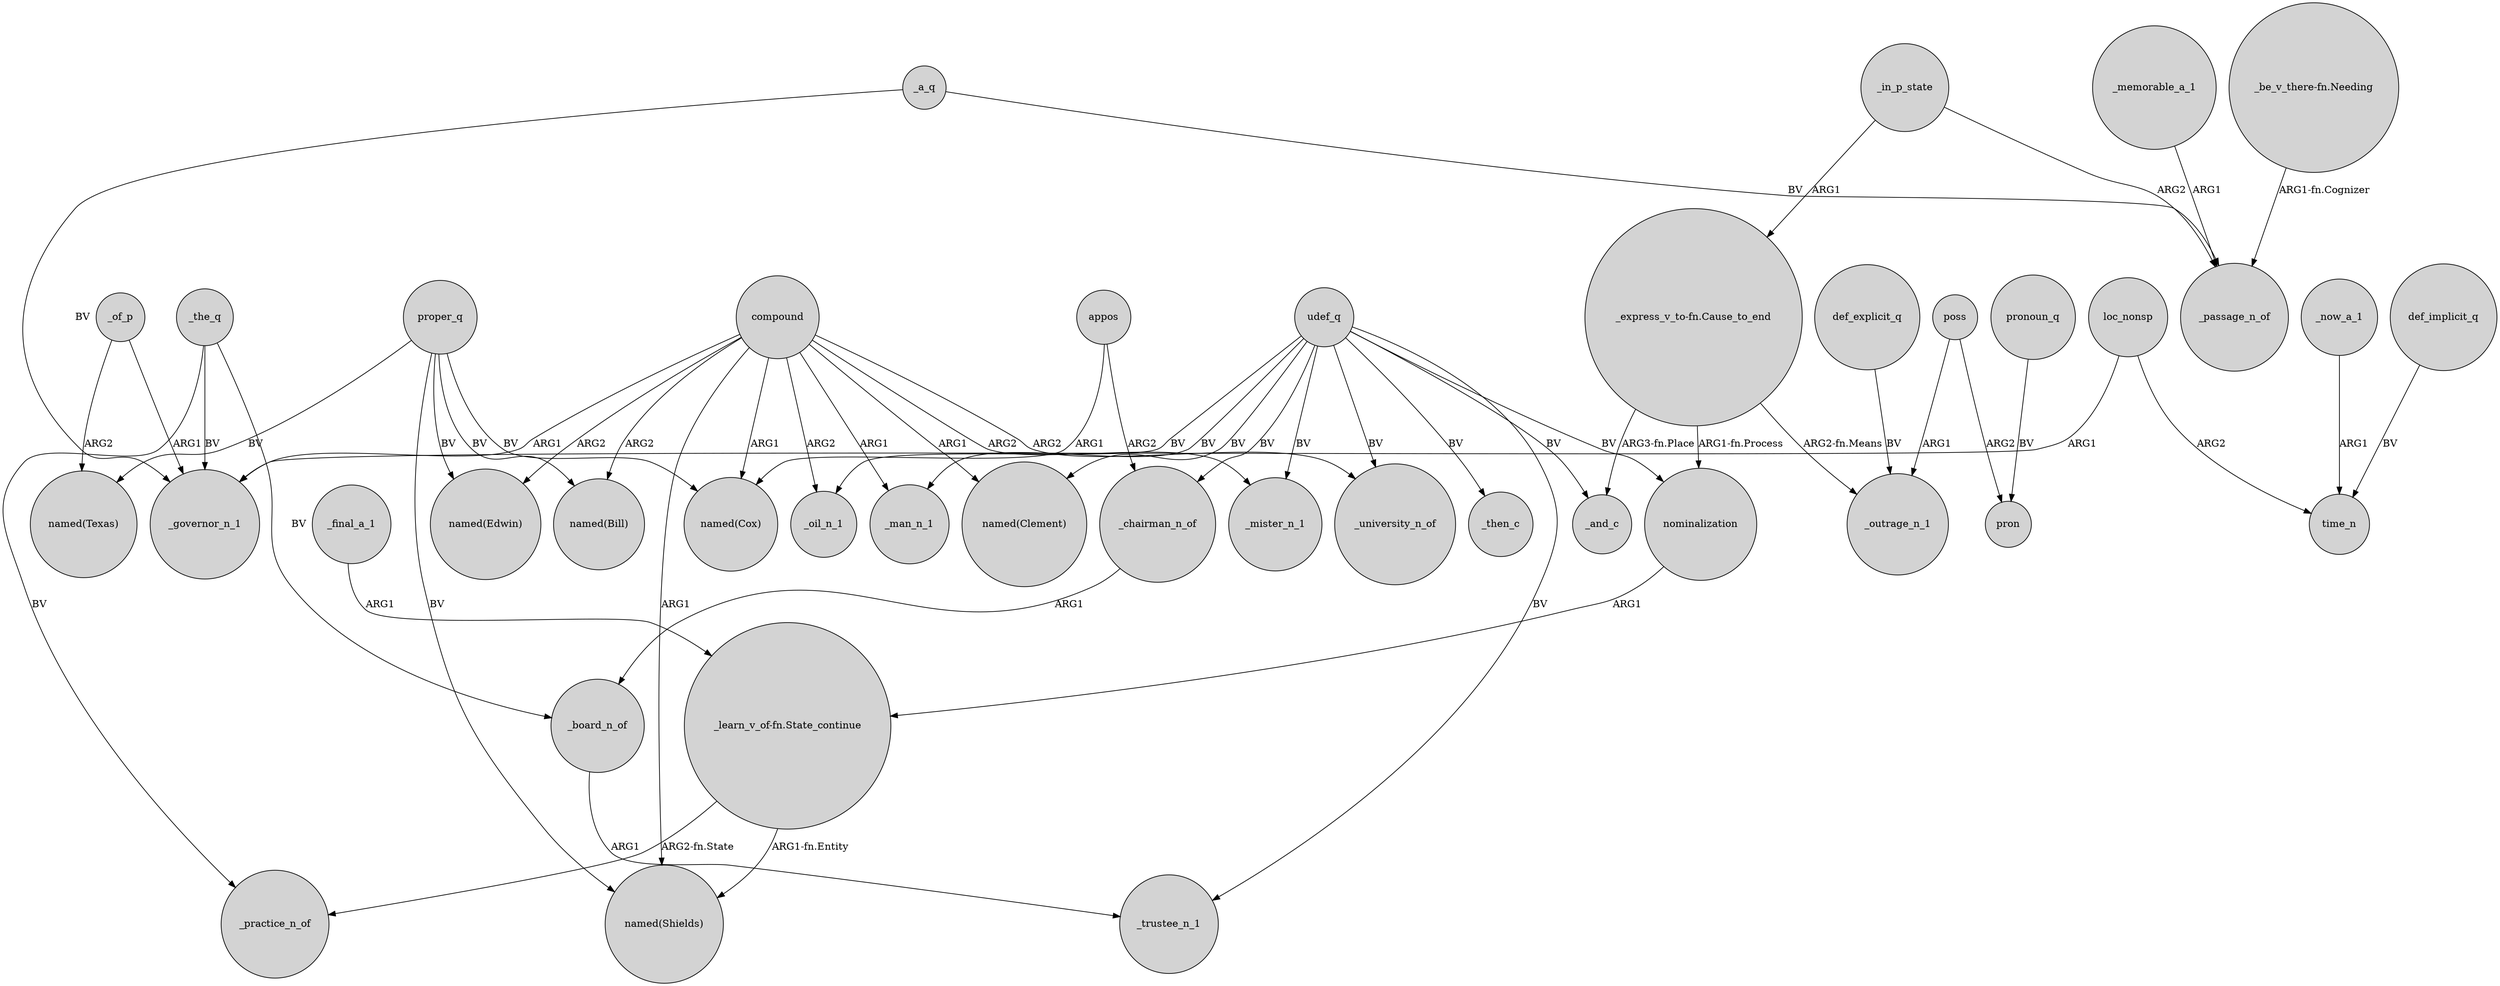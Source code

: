 digraph {
	node [shape=circle style=filled]
	proper_q -> "named(Texas)" [label=BV]
	"_express_v_to-fn.Cause_to_end" -> nominalization [label="ARG1-fn.Process"]
	compound -> _mister_n_1 [label=ARG2]
	compound -> "named(Cox)" [label=ARG1]
	compound -> "named(Edwin)" [label=ARG2]
	compound -> _university_n_of [label=ARG2]
	compound -> "named(Bill)" [label=ARG2]
	_memorable_a_1 -> _passage_n_of [label=ARG1]
	_a_q -> _governor_n_1 [label=BV]
	"_learn_v_of-fn.State_continue" -> _practice_n_of [label="ARG2-fn.State"]
	"_express_v_to-fn.Cause_to_end" -> _outrage_n_1 [label="ARG2-fn.Means"]
	udef_q -> _chairman_n_of [label=BV]
	udef_q -> _oil_n_1 [label=BV]
	poss -> _outrage_n_1 [label=ARG1]
	udef_q -> nominalization [label=BV]
	"_be_v_there-fn.Needing" -> _passage_n_of [label="ARG1-fn.Cognizer"]
	compound -> "named(Clement)" [label=ARG1]
	_in_p_state -> _passage_n_of [label=ARG2]
	udef_q -> _mister_n_1 [label=BV]
	_in_p_state -> "_express_v_to-fn.Cause_to_end" [label=ARG1]
	_the_q -> _board_n_of [label=BV]
	udef_q -> _and_c [label=BV]
	_now_a_1 -> time_n [label=ARG1]
	_the_q -> _practice_n_of [label=BV]
	compound -> "named(Shields)" [label=ARG1]
	proper_q -> "named(Bill)" [label=BV]
	_a_q -> _passage_n_of [label=BV]
	pronoun_q -> pron [label=BV]
	proper_q -> "named(Edwin)" [label=BV]
	_final_a_1 -> "_learn_v_of-fn.State_continue" [label=ARG1]
	"_learn_v_of-fn.State_continue" -> "named(Shields)" [label="ARG1-fn.Entity"]
	poss -> pron [label=ARG2]
	_board_n_of -> _trustee_n_1 [label=ARG1]
	appos -> "named(Cox)" [label=ARG1]
	proper_q -> "named(Cox)" [label=BV]
	udef_q -> "named(Clement)" [label=BV]
	compound -> _oil_n_1 [label=ARG2]
	udef_q -> _then_c [label=BV]
	def_explicit_q -> _outrage_n_1 [label=BV]
	udef_q -> _man_n_1 [label=BV]
	udef_q -> _trustee_n_1 [label=BV]
	loc_nonsp -> _governor_n_1 [label=ARG1]
	"_express_v_to-fn.Cause_to_end" -> _and_c [label="ARG3-fn.Place"]
	compound -> _governor_n_1 [label=ARG1]
	_chairman_n_of -> _board_n_of [label=ARG1]
	loc_nonsp -> time_n [label=ARG2]
	appos -> _chairman_n_of [label=ARG2]
	_the_q -> _governor_n_1 [label=BV]
	_of_p -> _governor_n_1 [label=ARG1]
	nominalization -> "_learn_v_of-fn.State_continue" [label=ARG1]
	proper_q -> "named(Shields)" [label=BV]
	udef_q -> _university_n_of [label=BV]
	def_implicit_q -> time_n [label=BV]
	_of_p -> "named(Texas)" [label=ARG2]
	compound -> _man_n_1 [label=ARG1]
}
